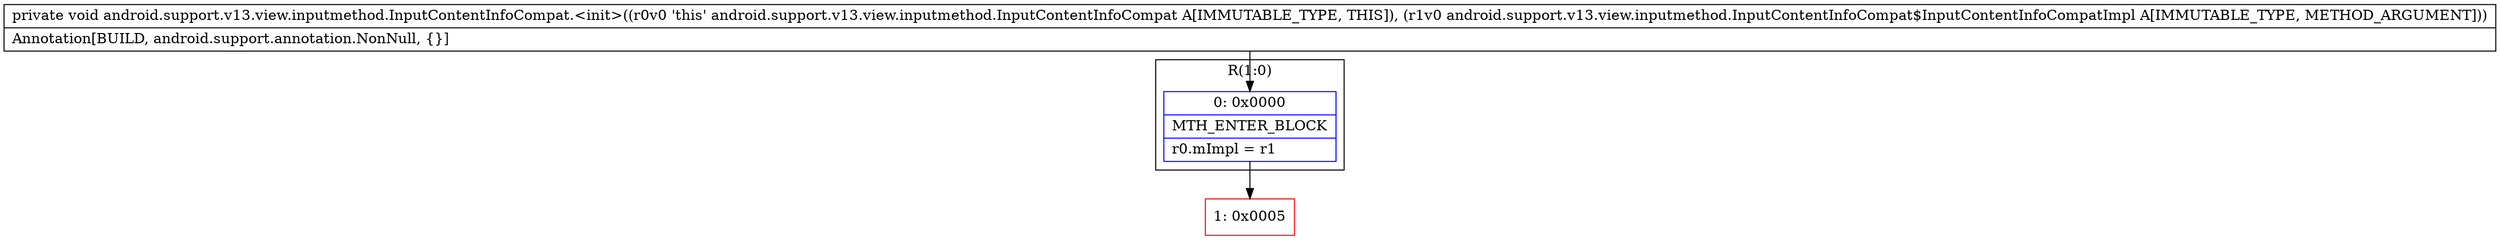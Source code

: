 digraph "CFG forandroid.support.v13.view.inputmethod.InputContentInfoCompat.\<init\>(Landroid\/support\/v13\/view\/inputmethod\/InputContentInfoCompat$InputContentInfoCompatImpl;)V" {
subgraph cluster_Region_1093165447 {
label = "R(1:0)";
node [shape=record,color=blue];
Node_0 [shape=record,label="{0\:\ 0x0000|MTH_ENTER_BLOCK\l|r0.mImpl = r1\l}"];
}
Node_1 [shape=record,color=red,label="{1\:\ 0x0005}"];
MethodNode[shape=record,label="{private void android.support.v13.view.inputmethod.InputContentInfoCompat.\<init\>((r0v0 'this' android.support.v13.view.inputmethod.InputContentInfoCompat A[IMMUTABLE_TYPE, THIS]), (r1v0 android.support.v13.view.inputmethod.InputContentInfoCompat$InputContentInfoCompatImpl A[IMMUTABLE_TYPE, METHOD_ARGUMENT]))  | Annotation[BUILD, android.support.annotation.NonNull, \{\}]\l}"];
MethodNode -> Node_0;
Node_0 -> Node_1;
}

